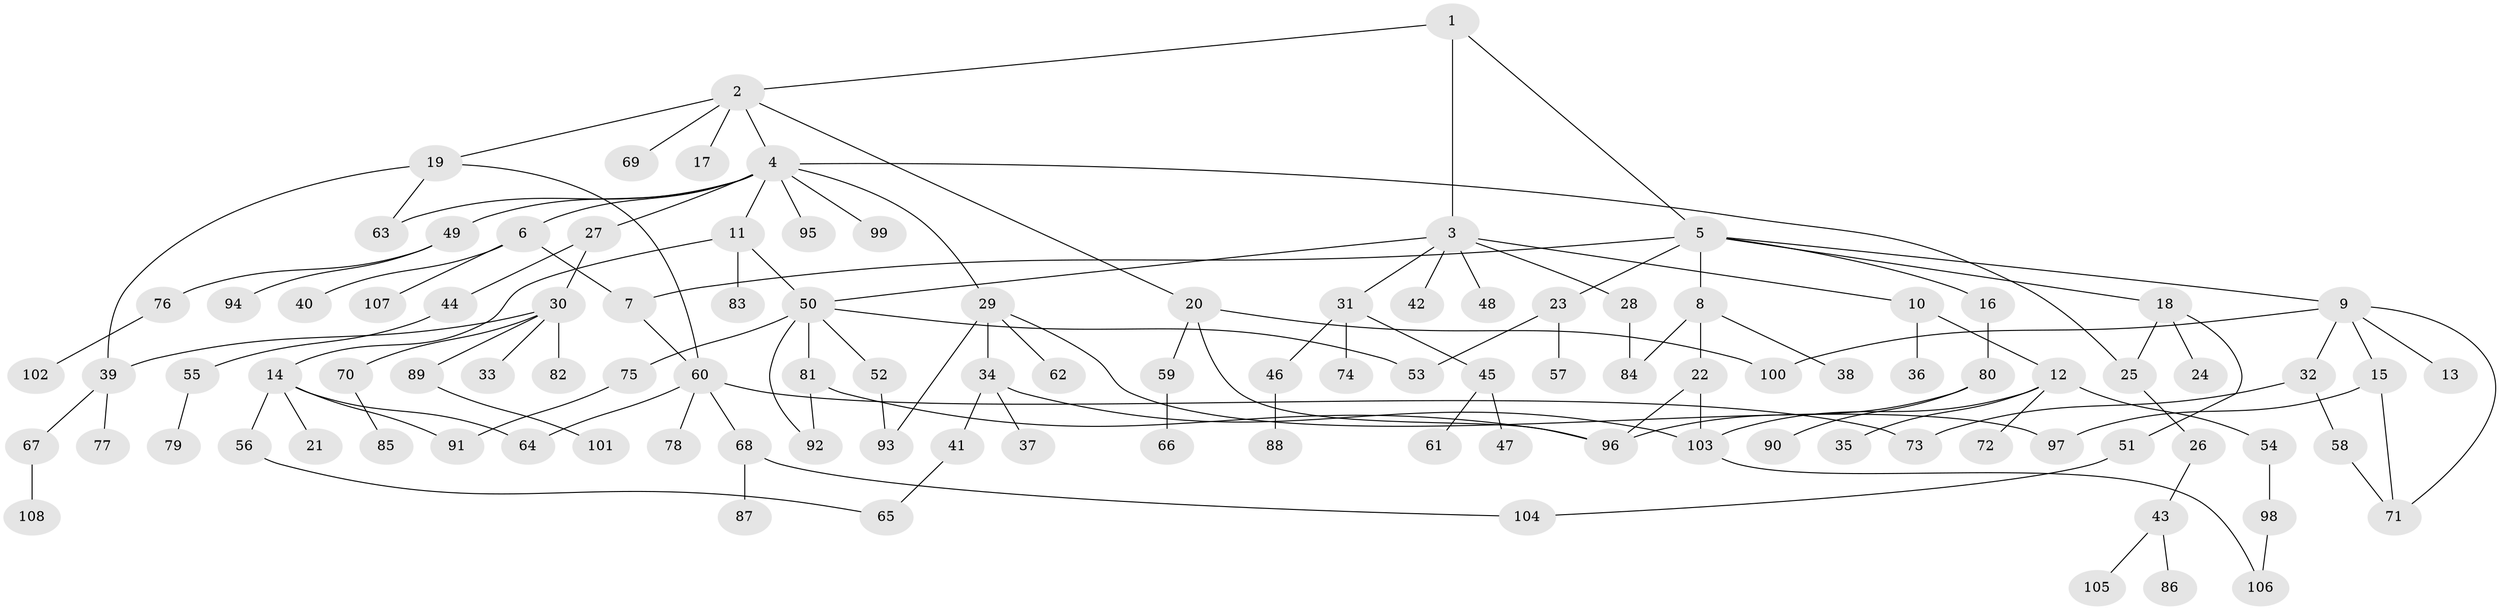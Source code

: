 // Generated by graph-tools (version 1.1) at 2025/00/03/09/25 03:00:56]
// undirected, 108 vertices, 132 edges
graph export_dot {
graph [start="1"]
  node [color=gray90,style=filled];
  1;
  2;
  3;
  4;
  5;
  6;
  7;
  8;
  9;
  10;
  11;
  12;
  13;
  14;
  15;
  16;
  17;
  18;
  19;
  20;
  21;
  22;
  23;
  24;
  25;
  26;
  27;
  28;
  29;
  30;
  31;
  32;
  33;
  34;
  35;
  36;
  37;
  38;
  39;
  40;
  41;
  42;
  43;
  44;
  45;
  46;
  47;
  48;
  49;
  50;
  51;
  52;
  53;
  54;
  55;
  56;
  57;
  58;
  59;
  60;
  61;
  62;
  63;
  64;
  65;
  66;
  67;
  68;
  69;
  70;
  71;
  72;
  73;
  74;
  75;
  76;
  77;
  78;
  79;
  80;
  81;
  82;
  83;
  84;
  85;
  86;
  87;
  88;
  89;
  90;
  91;
  92;
  93;
  94;
  95;
  96;
  97;
  98;
  99;
  100;
  101;
  102;
  103;
  104;
  105;
  106;
  107;
  108;
  1 -- 2;
  1 -- 3;
  1 -- 5;
  2 -- 4;
  2 -- 17;
  2 -- 19;
  2 -- 20;
  2 -- 69;
  3 -- 10;
  3 -- 28;
  3 -- 31;
  3 -- 42;
  3 -- 48;
  3 -- 50;
  4 -- 6;
  4 -- 11;
  4 -- 27;
  4 -- 29;
  4 -- 49;
  4 -- 63;
  4 -- 95;
  4 -- 99;
  4 -- 25;
  5 -- 8;
  5 -- 9;
  5 -- 16;
  5 -- 18;
  5 -- 23;
  5 -- 7;
  6 -- 7;
  6 -- 40;
  6 -- 107;
  7 -- 60;
  8 -- 22;
  8 -- 38;
  8 -- 84;
  9 -- 13;
  9 -- 15;
  9 -- 32;
  9 -- 100;
  9 -- 71;
  10 -- 12;
  10 -- 36;
  11 -- 14;
  11 -- 50;
  11 -- 83;
  12 -- 35;
  12 -- 54;
  12 -- 72;
  12 -- 103;
  14 -- 21;
  14 -- 56;
  14 -- 64;
  14 -- 91;
  15 -- 71;
  15 -- 97;
  16 -- 80;
  18 -- 24;
  18 -- 25;
  18 -- 51;
  19 -- 63;
  19 -- 60;
  19 -- 39;
  20 -- 59;
  20 -- 96;
  20 -- 100;
  22 -- 96;
  22 -- 103;
  23 -- 53;
  23 -- 57;
  25 -- 26;
  26 -- 43;
  27 -- 30;
  27 -- 44;
  28 -- 84;
  29 -- 34;
  29 -- 62;
  29 -- 93;
  29 -- 97;
  30 -- 33;
  30 -- 39;
  30 -- 70;
  30 -- 82;
  30 -- 89;
  31 -- 45;
  31 -- 46;
  31 -- 74;
  32 -- 58;
  32 -- 73;
  34 -- 37;
  34 -- 41;
  34 -- 103;
  39 -- 67;
  39 -- 77;
  41 -- 65;
  43 -- 86;
  43 -- 105;
  44 -- 55;
  45 -- 47;
  45 -- 61;
  46 -- 88;
  49 -- 76;
  49 -- 94;
  50 -- 52;
  50 -- 75;
  50 -- 81;
  50 -- 53;
  50 -- 92;
  51 -- 104;
  52 -- 93;
  54 -- 98;
  55 -- 79;
  56 -- 65;
  58 -- 71;
  59 -- 66;
  60 -- 64;
  60 -- 68;
  60 -- 78;
  60 -- 73;
  67 -- 108;
  68 -- 87;
  68 -- 104;
  70 -- 85;
  75 -- 91;
  76 -- 102;
  80 -- 90;
  80 -- 96;
  81 -- 92;
  81 -- 96;
  89 -- 101;
  98 -- 106;
  103 -- 106;
}
